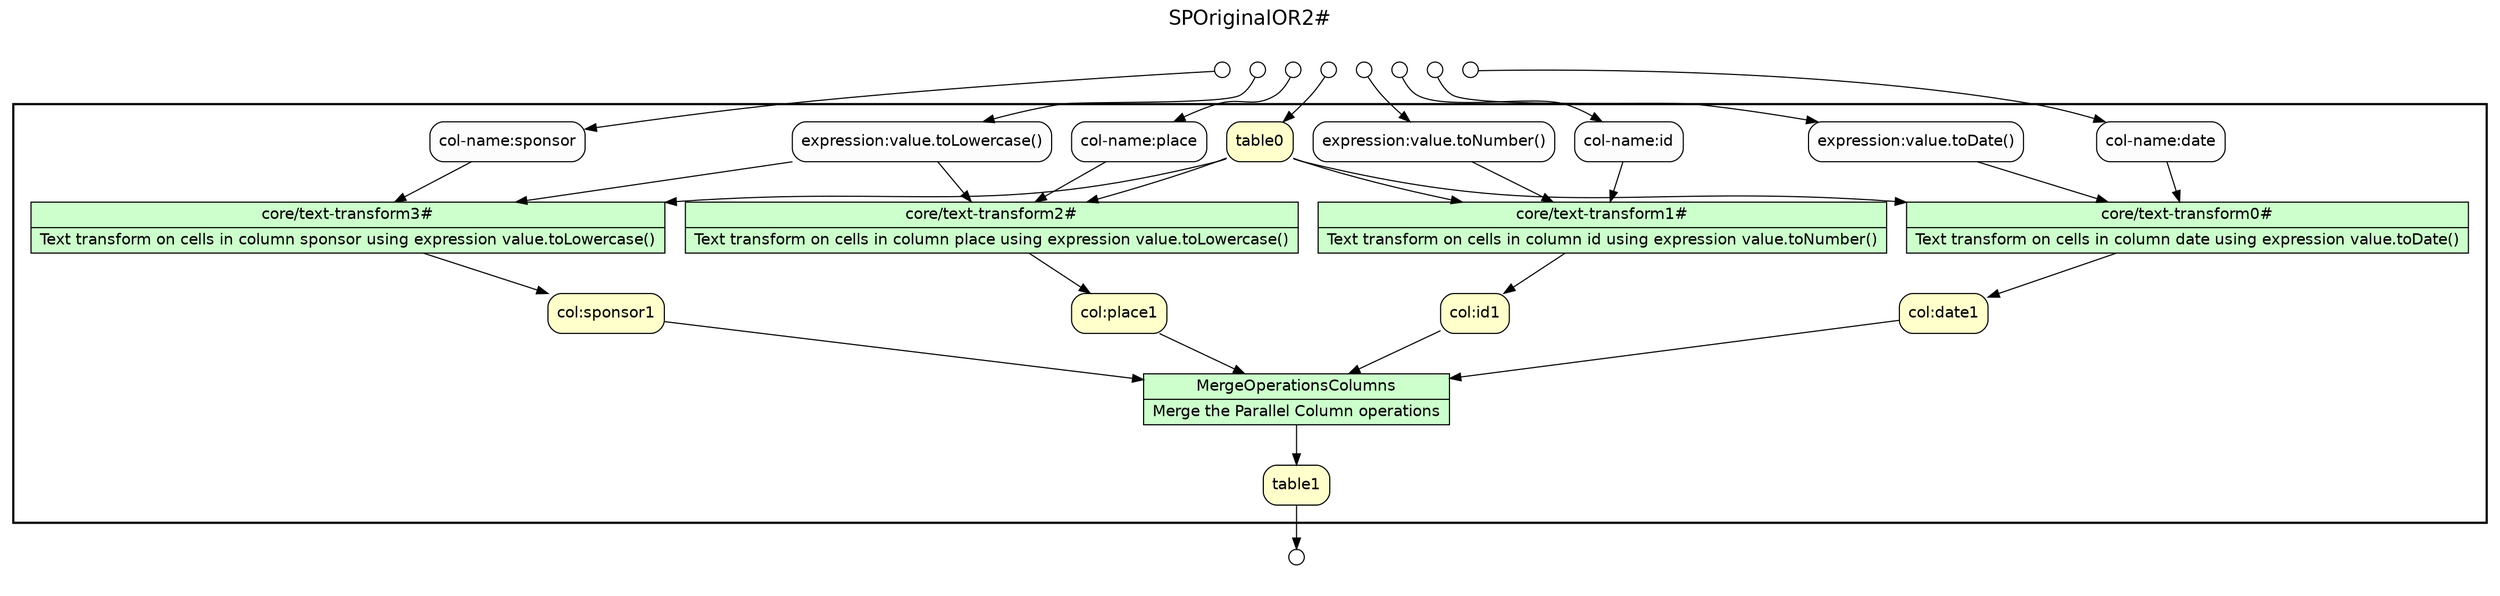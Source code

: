 
/* Start of top-level graph */
digraph Workflow {
rankdir=TB

/* Title for graph */
fontname=Helvetica; fontsize=18; labelloc=t
label="SPOriginalOR2#"

/* Start of double cluster for drawing box around nodes in workflow */
subgraph cluster_workflow_box_outer { label=""; color=black; penwidth=2
subgraph cluster_workflow_box_inner { label=""; penwidth=0

/* Style for nodes representing atomic programs in workflow */
node[shape=box style=filled fillcolor="#CCFFCC" peripheries=1 fontname=Helvetica]

/* Nodes representing atomic programs in workflow */
"core/text-transform0#" [shape=record rankdir=LR label="{<f0> core/text-transform0# |<f1> Text transform on cells in column date using expression value.toDate()}"];
"core/text-transform1#" [shape=record rankdir=LR label="{<f0> core/text-transform1# |<f1> Text transform on cells in column id using expression value.toNumber()}"];
"core/text-transform2#" [shape=record rankdir=LR label="{<f0> core/text-transform2# |<f1> Text transform on cells in column place using expression value.toLowercase()}"];
"core/text-transform3#" [shape=record rankdir=LR label="{<f0> core/text-transform3# |<f1> Text transform on cells in column sponsor using expression value.toLowercase()}"];
MergeOperationsColumns [shape=record rankdir=LR label="{<f0> MergeOperationsColumns |<f1> Merge the Parallel Column operations}"];

/* Style for nodes representing non-parameter data channels in workflow */
node[shape=box style="rounded,filled" fillcolor="#FFFFCC" peripheries=1 fontname=Helvetica]

/* Nodes for non-parameter data channels in workflow */
table1
table0
"col:date1"
"col:id1"
"col:place1"
"col:sponsor1"

/* Style for nodes representing parameter channels in workflow */
node[shape=box style="rounded,filled" fillcolor="#FCFCFC" peripheries=1 fontname=Helvetica]

/* Nodes representing parameter channels in workflow */
"col-name:date"
"expression:value.toDate()"
"col-name:id"
"expression:value.toNumber()"
"col-name:place"
"expression:value.toLowercase()"
"col-name:sponsor"

/* Edges representing connections between programs and channels */
"core/text-transform0#" -> "col:date1"
"col-name:date" -> "core/text-transform0#"
"expression:value.toDate()" -> "core/text-transform0#"
table0 -> "core/text-transform0#"
"core/text-transform1#" -> "col:id1"
"col-name:id" -> "core/text-transform1#"
"expression:value.toNumber()" -> "core/text-transform1#"
table0 -> "core/text-transform1#"
"core/text-transform2#" -> "col:place1"
"col-name:place" -> "core/text-transform2#"
"expression:value.toLowercase()" -> "core/text-transform2#"
table0 -> "core/text-transform2#"
"core/text-transform3#" -> "col:sponsor1"
"col-name:sponsor" -> "core/text-transform3#"
"expression:value.toLowercase()" -> "core/text-transform3#"
table0 -> "core/text-transform3#"
MergeOperationsColumns -> table1
"col:date1" -> MergeOperationsColumns
"col:id1" -> MergeOperationsColumns
"col:place1" -> MergeOperationsColumns
"col:sponsor1" -> MergeOperationsColumns

/* End of double cluster for drawing box around nodes in workflow */
}}

/* Hidden double-cluster for grouping workflow input ports */
subgraph cluster_input_ports_group_outer { label=""; penwidth=0
subgraph cluster_input_ports_group_inner { label=""; penwidth=0

/* Style for nodes representing workflow input ports */
node[shape=circle style="rounded,filled" fillcolor="#FFFFFF" peripheries=1 fontname=Helvetica width=0.2]

/* Nodes representing workflow input ports */
"expression:value.toDate()_input_port" [label=""]
"col-name:place_input_port" [label=""]
"col-name:sponsor_input_port" [label=""]
"expression:value.toLowercase()_input_port" [label=""]
"expression:value.toNumber()_input_port" [label=""]
"col-name:id_input_port" [label=""]
"col-name:date_input_port" [label=""]
table0_input_port [label=""]

/* End of double-cluster for grouping workflow input ports */
}}

/* Hidden double-cluster for grouping workflow output ports */
subgraph cluster_output_ports_group_outer { label=""; penwidth=0
subgraph cluster_output_ports_group_inner { label=""; penwidth=0

/* Style for nodes representing workflow output ports */
node[shape=circle style="rounded,filled" fillcolor="#FFFFFF" peripheries=1 fontname=Helvetica width=0.2]

/* Nodes representing workflow output ports */
table1_output_port [label=""]

/* End of double-cluster for grouping workflow output ports */
}}

/* Edges from input ports to channels */
"expression:value.toDate()_input_port" -> "expression:value.toDate()"
"col-name:place_input_port" -> "col-name:place"
"col-name:sponsor_input_port" -> "col-name:sponsor"
"expression:value.toLowercase()_input_port" -> "expression:value.toLowercase()"
"expression:value.toNumber()_input_port" -> "expression:value.toNumber()"
"col-name:id_input_port" -> "col-name:id"
"col-name:date_input_port" -> "col-name:date"
table0_input_port -> table0

/* Edges from channels to output ports */
table1 -> table1_output_port

/* End of top-level graph */
}
